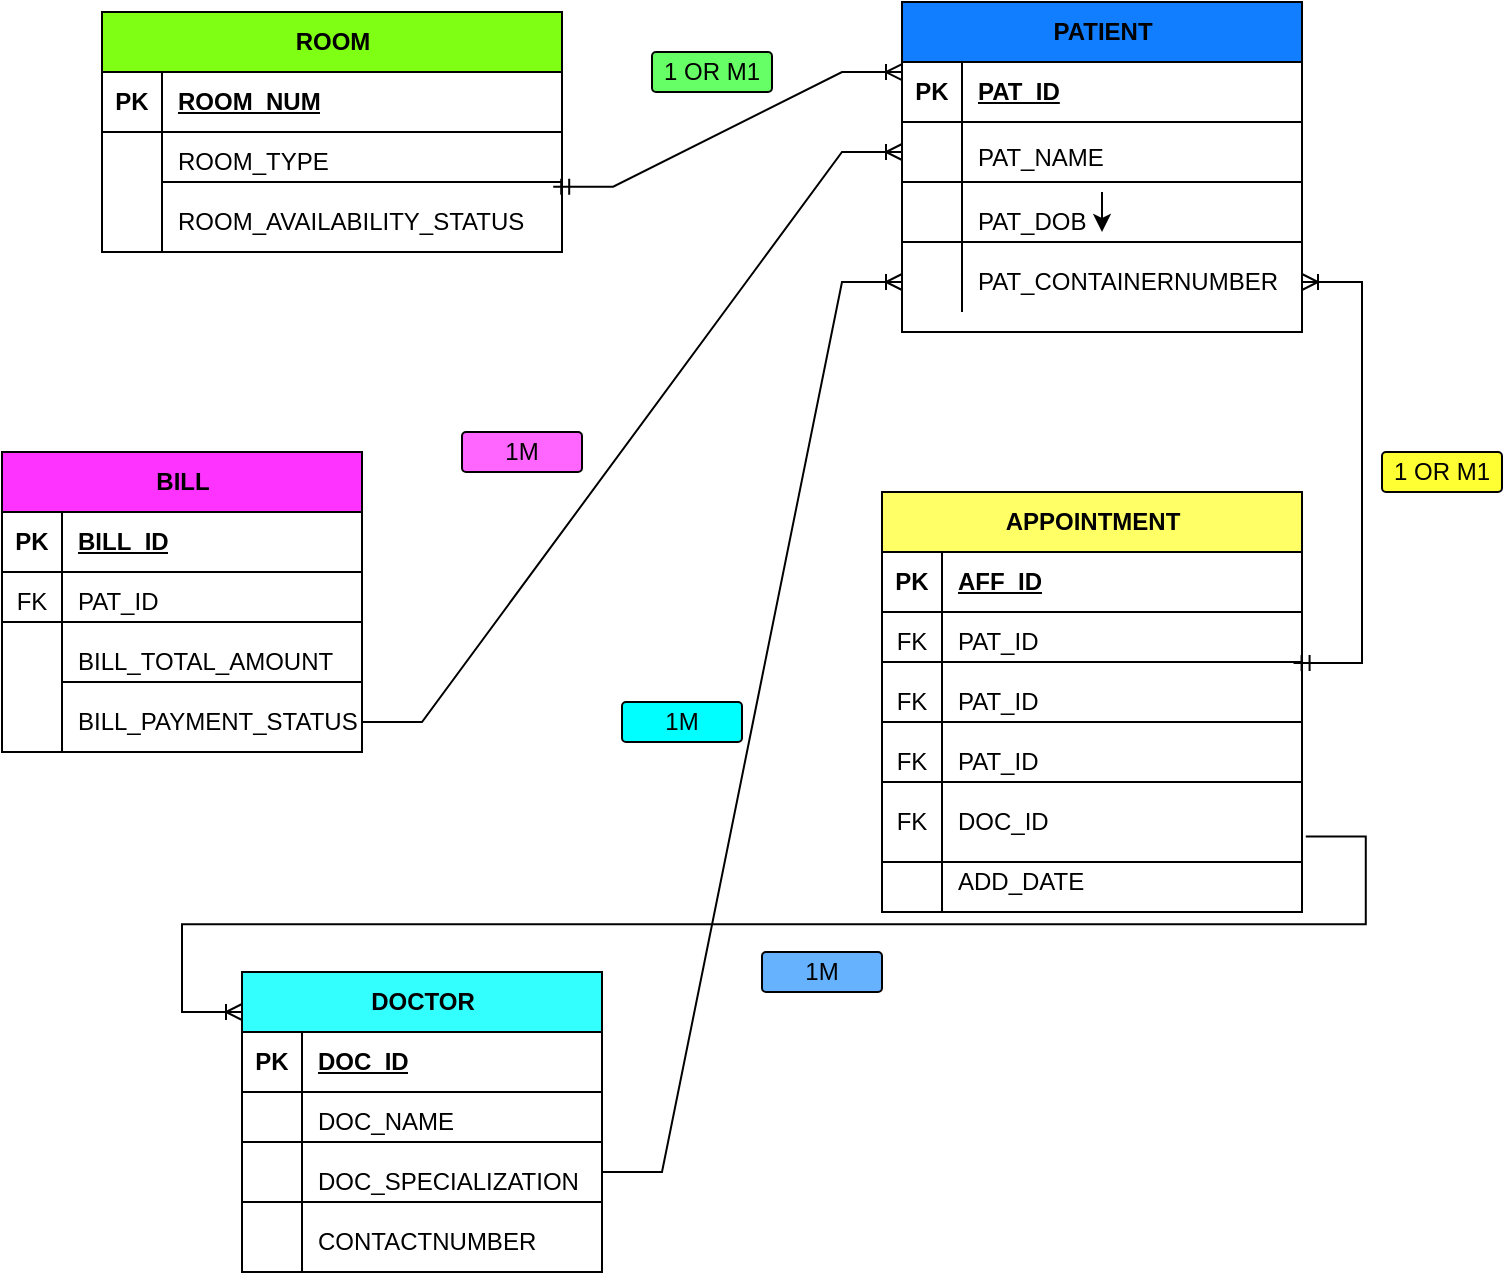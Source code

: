 <mxfile version="26.0.16">
  <diagram name="Page-1" id="cTZzJUk7mEzBKvkqcbRx">
    <mxGraphModel dx="1221" dy="599" grid="1" gridSize="10" guides="1" tooltips="1" connect="1" arrows="1" fold="1" page="1" pageScale="1" pageWidth="850" pageHeight="1100" math="0" shadow="0">
      <root>
        <mxCell id="0" />
        <mxCell id="1" parent="0" />
        <mxCell id="SRwAQ2c7p0sxdtskJ24k-8" value="ROOM" style="shape=table;startSize=30;container=1;collapsible=1;childLayout=tableLayout;fixedRows=1;rowLines=0;fontStyle=1;align=center;resizeLast=1;html=1;fillColor=light-dark(#7FFF13,var(--ge-dark-color, #121212));" parent="1" vertex="1">
          <mxGeometry x="120" y="150" width="230" height="120" as="geometry" />
        </mxCell>
        <mxCell id="SRwAQ2c7p0sxdtskJ24k-9" value="" style="shape=tableRow;horizontal=0;startSize=0;swimlaneHead=0;swimlaneBody=0;fillColor=none;collapsible=0;dropTarget=0;points=[[0,0.5],[1,0.5]];portConstraint=eastwest;top=0;left=0;right=0;bottom=1;" parent="SRwAQ2c7p0sxdtskJ24k-8" vertex="1">
          <mxGeometry y="30" width="230" height="30" as="geometry" />
        </mxCell>
        <mxCell id="SRwAQ2c7p0sxdtskJ24k-10" value="PK" style="shape=partialRectangle;connectable=0;fillColor=none;top=0;left=0;bottom=0;right=0;fontStyle=1;overflow=hidden;whiteSpace=wrap;html=1;" parent="SRwAQ2c7p0sxdtskJ24k-9" vertex="1">
          <mxGeometry width="30" height="30" as="geometry">
            <mxRectangle width="30" height="30" as="alternateBounds" />
          </mxGeometry>
        </mxCell>
        <mxCell id="SRwAQ2c7p0sxdtskJ24k-11" value="ROOM_NUM" style="shape=partialRectangle;connectable=0;fillColor=none;top=0;left=0;bottom=0;right=0;align=left;spacingLeft=6;fontStyle=5;overflow=hidden;whiteSpace=wrap;html=1;" parent="SRwAQ2c7p0sxdtskJ24k-9" vertex="1">
          <mxGeometry x="30" width="200" height="30" as="geometry">
            <mxRectangle width="200" height="30" as="alternateBounds" />
          </mxGeometry>
        </mxCell>
        <mxCell id="SRwAQ2c7p0sxdtskJ24k-12" value="" style="shape=tableRow;horizontal=0;startSize=0;swimlaneHead=0;swimlaneBody=0;fillColor=none;collapsible=0;dropTarget=0;points=[[0,0.5],[1,0.5]];portConstraint=eastwest;top=0;left=0;right=0;bottom=0;" parent="SRwAQ2c7p0sxdtskJ24k-8" vertex="1">
          <mxGeometry y="60" width="230" height="30" as="geometry" />
        </mxCell>
        <mxCell id="SRwAQ2c7p0sxdtskJ24k-13" value="" style="shape=partialRectangle;connectable=0;fillColor=none;top=0;left=0;bottom=0;right=0;editable=1;overflow=hidden;whiteSpace=wrap;html=1;" parent="SRwAQ2c7p0sxdtskJ24k-12" vertex="1">
          <mxGeometry width="30" height="30" as="geometry">
            <mxRectangle width="30" height="30" as="alternateBounds" />
          </mxGeometry>
        </mxCell>
        <mxCell id="SRwAQ2c7p0sxdtskJ24k-14" value="ROOM_TYPE" style="shape=partialRectangle;connectable=0;fillColor=none;top=0;left=0;bottom=0;right=0;align=left;spacingLeft=6;overflow=hidden;whiteSpace=wrap;html=1;" parent="SRwAQ2c7p0sxdtskJ24k-12" vertex="1">
          <mxGeometry x="30" width="200" height="30" as="geometry">
            <mxRectangle width="200" height="30" as="alternateBounds" />
          </mxGeometry>
        </mxCell>
        <mxCell id="SRwAQ2c7p0sxdtskJ24k-15" value="" style="shape=tableRow;horizontal=0;startSize=0;swimlaneHead=0;swimlaneBody=0;fillColor=none;collapsible=0;dropTarget=0;points=[[0,0.5],[1,0.5]];portConstraint=eastwest;top=0;left=0;right=0;bottom=0;" parent="SRwAQ2c7p0sxdtskJ24k-8" vertex="1">
          <mxGeometry y="90" width="230" height="30" as="geometry" />
        </mxCell>
        <mxCell id="SRwAQ2c7p0sxdtskJ24k-16" value="" style="shape=partialRectangle;connectable=0;fillColor=none;top=0;left=0;bottom=0;right=0;editable=1;overflow=hidden;whiteSpace=wrap;html=1;" parent="SRwAQ2c7p0sxdtskJ24k-15" vertex="1">
          <mxGeometry width="30" height="30" as="geometry">
            <mxRectangle width="30" height="30" as="alternateBounds" />
          </mxGeometry>
        </mxCell>
        <mxCell id="SRwAQ2c7p0sxdtskJ24k-17" value="ROOM_AVAILABILITY_STATUS" style="shape=partialRectangle;connectable=0;fillColor=none;top=0;left=0;bottom=0;right=0;align=left;spacingLeft=6;overflow=hidden;whiteSpace=wrap;html=1;" parent="SRwAQ2c7p0sxdtskJ24k-15" vertex="1">
          <mxGeometry x="30" width="200" height="30" as="geometry">
            <mxRectangle width="200" height="30" as="alternateBounds" />
          </mxGeometry>
        </mxCell>
        <mxCell id="SRwAQ2c7p0sxdtskJ24k-23" value="" style="line;strokeWidth=1;rotatable=0;dashed=0;labelPosition=right;align=left;verticalAlign=middle;spacingTop=0;spacingLeft=6;points=[];portConstraint=eastwest;" parent="1" vertex="1">
          <mxGeometry x="150" y="230" width="200" height="10" as="geometry" />
        </mxCell>
        <mxCell id="SRwAQ2c7p0sxdtskJ24k-24" value="PATIENT" style="shape=table;startSize=30;container=1;collapsible=1;childLayout=tableLayout;fixedRows=1;rowLines=0;fontStyle=1;align=center;resizeLast=1;html=1;fillColor=light-dark(#117EFF,var(--ge-dark-color, #121212));" parent="1" vertex="1">
          <mxGeometry x="520" y="145" width="200" height="165" as="geometry" />
        </mxCell>
        <mxCell id="SRwAQ2c7p0sxdtskJ24k-25" value="" style="shape=tableRow;horizontal=0;startSize=0;swimlaneHead=0;swimlaneBody=0;fillColor=none;collapsible=0;dropTarget=0;points=[[0,0.5],[1,0.5]];portConstraint=eastwest;top=0;left=0;right=0;bottom=1;" parent="SRwAQ2c7p0sxdtskJ24k-24" vertex="1">
          <mxGeometry y="30" width="200" height="30" as="geometry" />
        </mxCell>
        <mxCell id="SRwAQ2c7p0sxdtskJ24k-26" value="PK" style="shape=partialRectangle;connectable=0;fillColor=none;top=0;left=0;bottom=0;right=0;fontStyle=1;overflow=hidden;whiteSpace=wrap;html=1;" parent="SRwAQ2c7p0sxdtskJ24k-25" vertex="1">
          <mxGeometry width="30" height="30" as="geometry">
            <mxRectangle width="30" height="30" as="alternateBounds" />
          </mxGeometry>
        </mxCell>
        <mxCell id="SRwAQ2c7p0sxdtskJ24k-27" value="PAT_ID" style="shape=partialRectangle;connectable=0;fillColor=none;top=0;left=0;bottom=0;right=0;align=left;spacingLeft=6;fontStyle=5;overflow=hidden;whiteSpace=wrap;html=1;" parent="SRwAQ2c7p0sxdtskJ24k-25" vertex="1">
          <mxGeometry x="30" width="170" height="30" as="geometry">
            <mxRectangle width="170" height="30" as="alternateBounds" />
          </mxGeometry>
        </mxCell>
        <mxCell id="SRwAQ2c7p0sxdtskJ24k-28" value="" style="shape=tableRow;horizontal=0;startSize=0;swimlaneHead=0;swimlaneBody=0;fillColor=none;collapsible=0;dropTarget=0;points=[[0,0.5],[1,0.5]];portConstraint=eastwest;top=0;left=0;right=0;bottom=0;" parent="SRwAQ2c7p0sxdtskJ24k-24" vertex="1">
          <mxGeometry y="60" width="200" height="35" as="geometry" />
        </mxCell>
        <mxCell id="SRwAQ2c7p0sxdtskJ24k-29" value="" style="shape=partialRectangle;connectable=0;fillColor=none;top=0;left=0;bottom=0;right=0;editable=1;overflow=hidden;whiteSpace=wrap;html=1;" parent="SRwAQ2c7p0sxdtskJ24k-28" vertex="1">
          <mxGeometry width="30" height="35" as="geometry">
            <mxRectangle width="30" height="35" as="alternateBounds" />
          </mxGeometry>
        </mxCell>
        <mxCell id="SRwAQ2c7p0sxdtskJ24k-30" value="PAT_NAME" style="shape=partialRectangle;connectable=0;fillColor=none;top=0;left=0;bottom=0;right=0;align=left;spacingLeft=6;overflow=hidden;whiteSpace=wrap;html=1;" parent="SRwAQ2c7p0sxdtskJ24k-28" vertex="1">
          <mxGeometry x="30" width="170" height="35" as="geometry">
            <mxRectangle width="170" height="35" as="alternateBounds" />
          </mxGeometry>
        </mxCell>
        <mxCell id="SRwAQ2c7p0sxdtskJ24k-31" value="" style="shape=tableRow;horizontal=0;startSize=0;swimlaneHead=0;swimlaneBody=0;fillColor=none;collapsible=0;dropTarget=0;points=[[0,0.5],[1,0.5]];portConstraint=eastwest;top=0;left=0;right=0;bottom=0;" parent="SRwAQ2c7p0sxdtskJ24k-24" vertex="1">
          <mxGeometry y="95" width="200" height="30" as="geometry" />
        </mxCell>
        <mxCell id="SRwAQ2c7p0sxdtskJ24k-32" value="" style="shape=partialRectangle;connectable=0;fillColor=none;top=0;left=0;bottom=0;right=0;editable=1;overflow=hidden;whiteSpace=wrap;html=1;" parent="SRwAQ2c7p0sxdtskJ24k-31" vertex="1">
          <mxGeometry width="30" height="30" as="geometry">
            <mxRectangle width="30" height="30" as="alternateBounds" />
          </mxGeometry>
        </mxCell>
        <mxCell id="SRwAQ2c7p0sxdtskJ24k-33" value="PAT_DOB" style="shape=partialRectangle;connectable=0;fillColor=none;top=0;left=0;bottom=0;right=0;align=left;spacingLeft=6;overflow=hidden;whiteSpace=wrap;html=1;" parent="SRwAQ2c7p0sxdtskJ24k-31" vertex="1">
          <mxGeometry x="30" width="170" height="30" as="geometry">
            <mxRectangle width="170" height="30" as="alternateBounds" />
          </mxGeometry>
        </mxCell>
        <mxCell id="SRwAQ2c7p0sxdtskJ24k-34" value="" style="shape=tableRow;horizontal=0;startSize=0;swimlaneHead=0;swimlaneBody=0;fillColor=none;collapsible=0;dropTarget=0;points=[[0,0.5],[1,0.5]];portConstraint=eastwest;top=0;left=0;right=0;bottom=0;" parent="SRwAQ2c7p0sxdtskJ24k-24" vertex="1">
          <mxGeometry y="125" width="200" height="30" as="geometry" />
        </mxCell>
        <mxCell id="SRwAQ2c7p0sxdtskJ24k-35" value="" style="shape=partialRectangle;connectable=0;fillColor=none;top=0;left=0;bottom=0;right=0;editable=1;overflow=hidden;whiteSpace=wrap;html=1;" parent="SRwAQ2c7p0sxdtskJ24k-34" vertex="1">
          <mxGeometry width="30" height="30" as="geometry">
            <mxRectangle width="30" height="30" as="alternateBounds" />
          </mxGeometry>
        </mxCell>
        <mxCell id="SRwAQ2c7p0sxdtskJ24k-36" value="PAT_CONTAINERNUMBER" style="shape=partialRectangle;connectable=0;fillColor=none;top=0;left=0;bottom=0;right=0;align=left;spacingLeft=6;overflow=hidden;whiteSpace=wrap;html=1;" parent="SRwAQ2c7p0sxdtskJ24k-34" vertex="1">
          <mxGeometry x="30" width="170" height="30" as="geometry">
            <mxRectangle width="170" height="30" as="alternateBounds" />
          </mxGeometry>
        </mxCell>
        <mxCell id="SRwAQ2c7p0sxdtskJ24k-37" value="BILL" style="shape=table;startSize=30;container=1;collapsible=1;childLayout=tableLayout;fixedRows=1;rowLines=0;fontStyle=1;align=center;resizeLast=1;html=1;fillColor=light-dark(#FF33FF,var(--ge-dark-color, #121212));" parent="1" vertex="1">
          <mxGeometry x="70" y="370" width="180" height="150" as="geometry" />
        </mxCell>
        <mxCell id="SRwAQ2c7p0sxdtskJ24k-38" value="" style="shape=tableRow;horizontal=0;startSize=0;swimlaneHead=0;swimlaneBody=0;fillColor=none;collapsible=0;dropTarget=0;points=[[0,0.5],[1,0.5]];portConstraint=eastwest;top=0;left=0;right=0;bottom=1;" parent="SRwAQ2c7p0sxdtskJ24k-37" vertex="1">
          <mxGeometry y="30" width="180" height="30" as="geometry" />
        </mxCell>
        <mxCell id="SRwAQ2c7p0sxdtskJ24k-39" value="PK" style="shape=partialRectangle;connectable=0;fillColor=none;top=0;left=0;bottom=0;right=0;fontStyle=1;overflow=hidden;whiteSpace=wrap;html=1;" parent="SRwAQ2c7p0sxdtskJ24k-38" vertex="1">
          <mxGeometry width="30" height="30" as="geometry">
            <mxRectangle width="30" height="30" as="alternateBounds" />
          </mxGeometry>
        </mxCell>
        <mxCell id="SRwAQ2c7p0sxdtskJ24k-40" value="BILL_ID" style="shape=partialRectangle;connectable=0;fillColor=none;top=0;left=0;bottom=0;right=0;align=left;spacingLeft=6;fontStyle=5;overflow=hidden;whiteSpace=wrap;html=1;" parent="SRwAQ2c7p0sxdtskJ24k-38" vertex="1">
          <mxGeometry x="30" width="150" height="30" as="geometry">
            <mxRectangle width="150" height="30" as="alternateBounds" />
          </mxGeometry>
        </mxCell>
        <mxCell id="SRwAQ2c7p0sxdtskJ24k-41" value="" style="shape=tableRow;horizontal=0;startSize=0;swimlaneHead=0;swimlaneBody=0;fillColor=none;collapsible=0;dropTarget=0;points=[[0,0.5],[1,0.5]];portConstraint=eastwest;top=0;left=0;right=0;bottom=0;" parent="SRwAQ2c7p0sxdtskJ24k-37" vertex="1">
          <mxGeometry y="60" width="180" height="30" as="geometry" />
        </mxCell>
        <mxCell id="SRwAQ2c7p0sxdtskJ24k-42" value="FK" style="shape=partialRectangle;connectable=0;fillColor=none;top=0;left=0;bottom=0;right=0;editable=1;overflow=hidden;whiteSpace=wrap;html=1;" parent="SRwAQ2c7p0sxdtskJ24k-41" vertex="1">
          <mxGeometry width="30" height="30" as="geometry">
            <mxRectangle width="30" height="30" as="alternateBounds" />
          </mxGeometry>
        </mxCell>
        <mxCell id="SRwAQ2c7p0sxdtskJ24k-43" value="PAT_ID" style="shape=partialRectangle;connectable=0;fillColor=none;top=0;left=0;bottom=0;right=0;align=left;spacingLeft=6;overflow=hidden;whiteSpace=wrap;html=1;" parent="SRwAQ2c7p0sxdtskJ24k-41" vertex="1">
          <mxGeometry x="30" width="150" height="30" as="geometry">
            <mxRectangle width="150" height="30" as="alternateBounds" />
          </mxGeometry>
        </mxCell>
        <mxCell id="SRwAQ2c7p0sxdtskJ24k-44" value="" style="shape=tableRow;horizontal=0;startSize=0;swimlaneHead=0;swimlaneBody=0;fillColor=none;collapsible=0;dropTarget=0;points=[[0,0.5],[1,0.5]];portConstraint=eastwest;top=0;left=0;right=0;bottom=0;" parent="SRwAQ2c7p0sxdtskJ24k-37" vertex="1">
          <mxGeometry y="90" width="180" height="30" as="geometry" />
        </mxCell>
        <mxCell id="SRwAQ2c7p0sxdtskJ24k-45" value="" style="shape=partialRectangle;connectable=0;fillColor=none;top=0;left=0;bottom=0;right=0;editable=1;overflow=hidden;whiteSpace=wrap;html=1;" parent="SRwAQ2c7p0sxdtskJ24k-44" vertex="1">
          <mxGeometry width="30" height="30" as="geometry">
            <mxRectangle width="30" height="30" as="alternateBounds" />
          </mxGeometry>
        </mxCell>
        <mxCell id="SRwAQ2c7p0sxdtskJ24k-46" value="BILL_TOTAL_AMOUNT" style="shape=partialRectangle;connectable=0;fillColor=none;top=0;left=0;bottom=0;right=0;align=left;spacingLeft=6;overflow=hidden;whiteSpace=wrap;html=1;" parent="SRwAQ2c7p0sxdtskJ24k-44" vertex="1">
          <mxGeometry x="30" width="150" height="30" as="geometry">
            <mxRectangle width="150" height="30" as="alternateBounds" />
          </mxGeometry>
        </mxCell>
        <mxCell id="SRwAQ2c7p0sxdtskJ24k-47" value="" style="shape=tableRow;horizontal=0;startSize=0;swimlaneHead=0;swimlaneBody=0;fillColor=none;collapsible=0;dropTarget=0;points=[[0,0.5],[1,0.5]];portConstraint=eastwest;top=0;left=0;right=0;bottom=0;" parent="SRwAQ2c7p0sxdtskJ24k-37" vertex="1">
          <mxGeometry y="120" width="180" height="30" as="geometry" />
        </mxCell>
        <mxCell id="SRwAQ2c7p0sxdtskJ24k-48" value="" style="shape=partialRectangle;connectable=0;fillColor=none;top=0;left=0;bottom=0;right=0;editable=1;overflow=hidden;whiteSpace=wrap;html=1;" parent="SRwAQ2c7p0sxdtskJ24k-47" vertex="1">
          <mxGeometry width="30" height="30" as="geometry">
            <mxRectangle width="30" height="30" as="alternateBounds" />
          </mxGeometry>
        </mxCell>
        <mxCell id="SRwAQ2c7p0sxdtskJ24k-49" value="BILL_PAYMENT_STATUS" style="shape=partialRectangle;connectable=0;fillColor=none;top=0;left=0;bottom=0;right=0;align=left;spacingLeft=6;overflow=hidden;whiteSpace=wrap;html=1;" parent="SRwAQ2c7p0sxdtskJ24k-47" vertex="1">
          <mxGeometry x="30" width="150" height="30" as="geometry">
            <mxRectangle width="150" height="30" as="alternateBounds" />
          </mxGeometry>
        </mxCell>
        <mxCell id="SRwAQ2c7p0sxdtskJ24k-50" value="APPOINTMENT" style="shape=table;startSize=30;container=1;collapsible=1;childLayout=tableLayout;fixedRows=1;rowLines=0;fontStyle=1;align=center;resizeLast=1;html=1;fillColor=light-dark(#FFFF66,var(--ge-dark-color, #121212));" parent="1" vertex="1">
          <mxGeometry x="510" y="390" width="210" height="210" as="geometry" />
        </mxCell>
        <mxCell id="SRwAQ2c7p0sxdtskJ24k-51" value="" style="shape=tableRow;horizontal=0;startSize=0;swimlaneHead=0;swimlaneBody=0;fillColor=none;collapsible=0;dropTarget=0;points=[[0,0.5],[1,0.5]];portConstraint=eastwest;top=0;left=0;right=0;bottom=1;" parent="SRwAQ2c7p0sxdtskJ24k-50" vertex="1">
          <mxGeometry y="30" width="210" height="30" as="geometry" />
        </mxCell>
        <mxCell id="SRwAQ2c7p0sxdtskJ24k-52" value="PK" style="shape=partialRectangle;connectable=0;fillColor=none;top=0;left=0;bottom=0;right=0;fontStyle=1;overflow=hidden;whiteSpace=wrap;html=1;" parent="SRwAQ2c7p0sxdtskJ24k-51" vertex="1">
          <mxGeometry width="30" height="30" as="geometry">
            <mxRectangle width="30" height="30" as="alternateBounds" />
          </mxGeometry>
        </mxCell>
        <mxCell id="SRwAQ2c7p0sxdtskJ24k-53" value="AFF_ID" style="shape=partialRectangle;connectable=0;fillColor=none;top=0;left=0;bottom=0;right=0;align=left;spacingLeft=6;fontStyle=5;overflow=hidden;whiteSpace=wrap;html=1;" parent="SRwAQ2c7p0sxdtskJ24k-51" vertex="1">
          <mxGeometry x="30" width="180" height="30" as="geometry">
            <mxRectangle width="180" height="30" as="alternateBounds" />
          </mxGeometry>
        </mxCell>
        <mxCell id="SRwAQ2c7p0sxdtskJ24k-54" value="" style="shape=tableRow;horizontal=0;startSize=0;swimlaneHead=0;swimlaneBody=0;fillColor=none;collapsible=0;dropTarget=0;points=[[0,0.5],[1,0.5]];portConstraint=eastwest;top=0;left=0;right=0;bottom=0;" parent="SRwAQ2c7p0sxdtskJ24k-50" vertex="1">
          <mxGeometry y="60" width="210" height="30" as="geometry" />
        </mxCell>
        <mxCell id="SRwAQ2c7p0sxdtskJ24k-55" value="FK" style="shape=partialRectangle;connectable=0;fillColor=none;top=0;left=0;bottom=0;right=0;editable=1;overflow=hidden;whiteSpace=wrap;html=1;" parent="SRwAQ2c7p0sxdtskJ24k-54" vertex="1">
          <mxGeometry width="30" height="30" as="geometry">
            <mxRectangle width="30" height="30" as="alternateBounds" />
          </mxGeometry>
        </mxCell>
        <mxCell id="SRwAQ2c7p0sxdtskJ24k-56" value="PAT_ID" style="shape=partialRectangle;connectable=0;fillColor=none;top=0;left=0;bottom=0;right=0;align=left;spacingLeft=6;overflow=hidden;whiteSpace=wrap;html=1;" parent="SRwAQ2c7p0sxdtskJ24k-54" vertex="1">
          <mxGeometry x="30" width="180" height="30" as="geometry">
            <mxRectangle width="180" height="30" as="alternateBounds" />
          </mxGeometry>
        </mxCell>
        <mxCell id="SRwAQ2c7p0sxdtskJ24k-136" value="" style="shape=tableRow;horizontal=0;startSize=0;swimlaneHead=0;swimlaneBody=0;fillColor=none;collapsible=0;dropTarget=0;points=[[0,0.5],[1,0.5]];portConstraint=eastwest;top=0;left=0;right=0;bottom=0;" parent="SRwAQ2c7p0sxdtskJ24k-50" vertex="1">
          <mxGeometry y="90" width="210" height="30" as="geometry" />
        </mxCell>
        <mxCell id="SRwAQ2c7p0sxdtskJ24k-137" value="FK" style="shape=partialRectangle;connectable=0;fillColor=none;top=0;left=0;bottom=0;right=0;editable=1;overflow=hidden;whiteSpace=wrap;html=1;" parent="SRwAQ2c7p0sxdtskJ24k-136" vertex="1">
          <mxGeometry width="30" height="30" as="geometry">
            <mxRectangle width="30" height="30" as="alternateBounds" />
          </mxGeometry>
        </mxCell>
        <mxCell id="SRwAQ2c7p0sxdtskJ24k-138" value="PAT_ID" style="shape=partialRectangle;connectable=0;fillColor=none;top=0;left=0;bottom=0;right=0;align=left;spacingLeft=6;overflow=hidden;whiteSpace=wrap;html=1;" parent="SRwAQ2c7p0sxdtskJ24k-136" vertex="1">
          <mxGeometry x="30" width="180" height="30" as="geometry">
            <mxRectangle width="180" height="30" as="alternateBounds" />
          </mxGeometry>
        </mxCell>
        <mxCell id="SRwAQ2c7p0sxdtskJ24k-126" value="" style="shape=tableRow;horizontal=0;startSize=0;swimlaneHead=0;swimlaneBody=0;fillColor=none;collapsible=0;dropTarget=0;points=[[0,0.5],[1,0.5]];portConstraint=eastwest;top=0;left=0;right=0;bottom=0;" parent="SRwAQ2c7p0sxdtskJ24k-50" vertex="1">
          <mxGeometry y="120" width="210" height="30" as="geometry" />
        </mxCell>
        <mxCell id="SRwAQ2c7p0sxdtskJ24k-127" value="FK" style="shape=partialRectangle;connectable=0;fillColor=none;top=0;left=0;bottom=0;right=0;editable=1;overflow=hidden;whiteSpace=wrap;html=1;" parent="SRwAQ2c7p0sxdtskJ24k-126" vertex="1">
          <mxGeometry width="30" height="30" as="geometry">
            <mxRectangle width="30" height="30" as="alternateBounds" />
          </mxGeometry>
        </mxCell>
        <mxCell id="SRwAQ2c7p0sxdtskJ24k-128" value="PAT_ID" style="shape=partialRectangle;connectable=0;fillColor=none;top=0;left=0;bottom=0;right=0;align=left;spacingLeft=6;overflow=hidden;whiteSpace=wrap;html=1;" parent="SRwAQ2c7p0sxdtskJ24k-126" vertex="1">
          <mxGeometry x="30" width="180" height="30" as="geometry">
            <mxRectangle width="180" height="30" as="alternateBounds" />
          </mxGeometry>
        </mxCell>
        <mxCell id="SRwAQ2c7p0sxdtskJ24k-57" value="" style="shape=tableRow;horizontal=0;startSize=0;swimlaneHead=0;swimlaneBody=0;fillColor=none;collapsible=0;dropTarget=0;points=[[0,0.5],[1,0.5]];portConstraint=eastwest;top=0;left=0;right=0;bottom=0;" parent="SRwAQ2c7p0sxdtskJ24k-50" vertex="1">
          <mxGeometry y="150" width="210" height="30" as="geometry" />
        </mxCell>
        <mxCell id="SRwAQ2c7p0sxdtskJ24k-58" value="FK" style="shape=partialRectangle;connectable=0;fillColor=none;top=0;left=0;bottom=0;right=0;editable=1;overflow=hidden;whiteSpace=wrap;html=1;" parent="SRwAQ2c7p0sxdtskJ24k-57" vertex="1">
          <mxGeometry width="30" height="30" as="geometry">
            <mxRectangle width="30" height="30" as="alternateBounds" />
          </mxGeometry>
        </mxCell>
        <mxCell id="SRwAQ2c7p0sxdtskJ24k-59" value="DOC_ID" style="shape=partialRectangle;connectable=0;fillColor=none;top=0;left=0;bottom=0;right=0;align=left;spacingLeft=6;overflow=hidden;whiteSpace=wrap;html=1;" parent="SRwAQ2c7p0sxdtskJ24k-57" vertex="1">
          <mxGeometry x="30" width="180" height="30" as="geometry">
            <mxRectangle width="180" height="30" as="alternateBounds" />
          </mxGeometry>
        </mxCell>
        <mxCell id="SRwAQ2c7p0sxdtskJ24k-60" value="" style="shape=tableRow;horizontal=0;startSize=0;swimlaneHead=0;swimlaneBody=0;fillColor=none;collapsible=0;dropTarget=0;points=[[0,0.5],[1,0.5]];portConstraint=eastwest;top=0;left=0;right=0;bottom=0;" parent="SRwAQ2c7p0sxdtskJ24k-50" vertex="1">
          <mxGeometry y="180" width="210" height="30" as="geometry" />
        </mxCell>
        <mxCell id="SRwAQ2c7p0sxdtskJ24k-61" value="" style="shape=partialRectangle;connectable=0;fillColor=none;top=0;left=0;bottom=0;right=0;editable=1;overflow=hidden;whiteSpace=wrap;html=1;" parent="SRwAQ2c7p0sxdtskJ24k-60" vertex="1">
          <mxGeometry width="30" height="30" as="geometry">
            <mxRectangle width="30" height="30" as="alternateBounds" />
          </mxGeometry>
        </mxCell>
        <mxCell id="SRwAQ2c7p0sxdtskJ24k-62" value="ADD_DATE" style="shape=partialRectangle;connectable=0;fillColor=none;top=0;left=0;bottom=0;right=0;align=left;spacingLeft=6;overflow=hidden;whiteSpace=wrap;html=1;" parent="SRwAQ2c7p0sxdtskJ24k-60" vertex="1">
          <mxGeometry x="30" width="180" height="30" as="geometry">
            <mxRectangle width="180" height="30" as="alternateBounds" />
          </mxGeometry>
        </mxCell>
        <mxCell id="SRwAQ2c7p0sxdtskJ24k-95" value="DOCTOR" style="shape=table;startSize=30;container=1;collapsible=1;childLayout=tableLayout;fixedRows=1;rowLines=0;fontStyle=1;align=center;resizeLast=1;html=1;fillColor=light-dark(#33FFFF,var(--ge-dark-color, #121212));" parent="1" vertex="1">
          <mxGeometry x="190" y="630" width="180" height="150" as="geometry" />
        </mxCell>
        <mxCell id="SRwAQ2c7p0sxdtskJ24k-96" value="" style="shape=tableRow;horizontal=0;startSize=0;swimlaneHead=0;swimlaneBody=0;fillColor=none;collapsible=0;dropTarget=0;points=[[0,0.5],[1,0.5]];portConstraint=eastwest;top=0;left=0;right=0;bottom=1;" parent="SRwAQ2c7p0sxdtskJ24k-95" vertex="1">
          <mxGeometry y="30" width="180" height="30" as="geometry" />
        </mxCell>
        <mxCell id="SRwAQ2c7p0sxdtskJ24k-97" value="PK" style="shape=partialRectangle;connectable=0;fillColor=none;top=0;left=0;bottom=0;right=0;fontStyle=1;overflow=hidden;whiteSpace=wrap;html=1;" parent="SRwAQ2c7p0sxdtskJ24k-96" vertex="1">
          <mxGeometry width="30" height="30" as="geometry">
            <mxRectangle width="30" height="30" as="alternateBounds" />
          </mxGeometry>
        </mxCell>
        <mxCell id="SRwAQ2c7p0sxdtskJ24k-98" value="DOC_ID" style="shape=partialRectangle;connectable=0;fillColor=none;top=0;left=0;bottom=0;right=0;align=left;spacingLeft=6;fontStyle=5;overflow=hidden;whiteSpace=wrap;html=1;" parent="SRwAQ2c7p0sxdtskJ24k-96" vertex="1">
          <mxGeometry x="30" width="150" height="30" as="geometry">
            <mxRectangle width="150" height="30" as="alternateBounds" />
          </mxGeometry>
        </mxCell>
        <mxCell id="SRwAQ2c7p0sxdtskJ24k-99" value="" style="shape=tableRow;horizontal=0;startSize=0;swimlaneHead=0;swimlaneBody=0;fillColor=none;collapsible=0;dropTarget=0;points=[[0,0.5],[1,0.5]];portConstraint=eastwest;top=0;left=0;right=0;bottom=0;" parent="SRwAQ2c7p0sxdtskJ24k-95" vertex="1">
          <mxGeometry y="60" width="180" height="30" as="geometry" />
        </mxCell>
        <mxCell id="SRwAQ2c7p0sxdtskJ24k-100" value="" style="shape=partialRectangle;connectable=0;fillColor=none;top=0;left=0;bottom=0;right=0;editable=1;overflow=hidden;whiteSpace=wrap;html=1;" parent="SRwAQ2c7p0sxdtskJ24k-99" vertex="1">
          <mxGeometry width="30" height="30" as="geometry">
            <mxRectangle width="30" height="30" as="alternateBounds" />
          </mxGeometry>
        </mxCell>
        <mxCell id="SRwAQ2c7p0sxdtskJ24k-101" value="DOC_NAME" style="shape=partialRectangle;connectable=0;fillColor=none;top=0;left=0;bottom=0;right=0;align=left;spacingLeft=6;overflow=hidden;whiteSpace=wrap;html=1;" parent="SRwAQ2c7p0sxdtskJ24k-99" vertex="1">
          <mxGeometry x="30" width="150" height="30" as="geometry">
            <mxRectangle width="150" height="30" as="alternateBounds" />
          </mxGeometry>
        </mxCell>
        <mxCell id="SRwAQ2c7p0sxdtskJ24k-102" value="" style="shape=tableRow;horizontal=0;startSize=0;swimlaneHead=0;swimlaneBody=0;fillColor=none;collapsible=0;dropTarget=0;points=[[0,0.5],[1,0.5]];portConstraint=eastwest;top=0;left=0;right=0;bottom=0;" parent="SRwAQ2c7p0sxdtskJ24k-95" vertex="1">
          <mxGeometry y="90" width="180" height="30" as="geometry" />
        </mxCell>
        <mxCell id="SRwAQ2c7p0sxdtskJ24k-103" value="" style="shape=partialRectangle;connectable=0;fillColor=none;top=0;left=0;bottom=0;right=0;editable=1;overflow=hidden;whiteSpace=wrap;html=1;" parent="SRwAQ2c7p0sxdtskJ24k-102" vertex="1">
          <mxGeometry width="30" height="30" as="geometry">
            <mxRectangle width="30" height="30" as="alternateBounds" />
          </mxGeometry>
        </mxCell>
        <mxCell id="SRwAQ2c7p0sxdtskJ24k-104" value="DOC_SPECIALIZATION" style="shape=partialRectangle;connectable=0;fillColor=none;top=0;left=0;bottom=0;right=0;align=left;spacingLeft=6;overflow=hidden;whiteSpace=wrap;html=1;" parent="SRwAQ2c7p0sxdtskJ24k-102" vertex="1">
          <mxGeometry x="30" width="150" height="30" as="geometry">
            <mxRectangle width="150" height="30" as="alternateBounds" />
          </mxGeometry>
        </mxCell>
        <mxCell id="SRwAQ2c7p0sxdtskJ24k-105" value="" style="shape=tableRow;horizontal=0;startSize=0;swimlaneHead=0;swimlaneBody=0;fillColor=none;collapsible=0;dropTarget=0;points=[[0,0.5],[1,0.5]];portConstraint=eastwest;top=0;left=0;right=0;bottom=0;" parent="SRwAQ2c7p0sxdtskJ24k-95" vertex="1">
          <mxGeometry y="120" width="180" height="30" as="geometry" />
        </mxCell>
        <mxCell id="SRwAQ2c7p0sxdtskJ24k-106" value="" style="shape=partialRectangle;connectable=0;fillColor=none;top=0;left=0;bottom=0;right=0;editable=1;overflow=hidden;whiteSpace=wrap;html=1;" parent="SRwAQ2c7p0sxdtskJ24k-105" vertex="1">
          <mxGeometry width="30" height="30" as="geometry">
            <mxRectangle width="30" height="30" as="alternateBounds" />
          </mxGeometry>
        </mxCell>
        <mxCell id="SRwAQ2c7p0sxdtskJ24k-107" value="CONTACTNUMBER" style="shape=partialRectangle;connectable=0;fillColor=none;top=0;left=0;bottom=0;right=0;align=left;spacingLeft=6;overflow=hidden;whiteSpace=wrap;html=1;" parent="SRwAQ2c7p0sxdtskJ24k-105" vertex="1">
          <mxGeometry x="30" width="150" height="30" as="geometry">
            <mxRectangle width="150" height="30" as="alternateBounds" />
          </mxGeometry>
        </mxCell>
        <mxCell id="SRwAQ2c7p0sxdtskJ24k-109" value="" style="line;strokeWidth=1;rotatable=0;dashed=0;labelPosition=right;align=left;verticalAlign=middle;spacingTop=0;spacingLeft=6;points=[];portConstraint=eastwest;" parent="1" vertex="1">
          <mxGeometry x="100" y="480" width="150" height="10" as="geometry" />
        </mxCell>
        <mxCell id="SRwAQ2c7p0sxdtskJ24k-110" value="" style="line;strokeWidth=1;rotatable=0;dashed=0;labelPosition=right;align=left;verticalAlign=middle;spacingTop=0;spacingLeft=6;points=[];portConstraint=eastwest;" parent="1" vertex="1">
          <mxGeometry x="70" y="450" width="180" height="10" as="geometry" />
        </mxCell>
        <mxCell id="SRwAQ2c7p0sxdtskJ24k-111" value="" style="line;strokeWidth=1;rotatable=0;dashed=0;labelPosition=right;align=left;verticalAlign=middle;spacingTop=0;spacingLeft=6;points=[];portConstraint=eastwest;" parent="1" vertex="1">
          <mxGeometry x="510" y="500" width="210" height="10" as="geometry" />
        </mxCell>
        <mxCell id="SRwAQ2c7p0sxdtskJ24k-112" value="" style="line;strokeWidth=1;rotatable=0;dashed=0;labelPosition=right;align=left;verticalAlign=middle;spacingTop=0;spacingLeft=6;points=[];portConstraint=eastwest;" parent="1" vertex="1">
          <mxGeometry x="510" y="570" width="210" height="10" as="geometry" />
        </mxCell>
        <mxCell id="SRwAQ2c7p0sxdtskJ24k-135" value="" style="edgeStyle=none;rounded=0;orthogonalLoop=1;jettySize=auto;html=1;" parent="1" source="SRwAQ2c7p0sxdtskJ24k-113" target="SRwAQ2c7p0sxdtskJ24k-114" edge="1">
          <mxGeometry relative="1" as="geometry" />
        </mxCell>
        <mxCell id="SRwAQ2c7p0sxdtskJ24k-113" value="" style="line;strokeWidth=1;rotatable=0;dashed=0;labelPosition=right;align=left;verticalAlign=middle;spacingTop=0;spacingLeft=6;points=[];portConstraint=eastwest;" parent="1" vertex="1">
          <mxGeometry x="520" y="230" width="200" height="10" as="geometry" />
        </mxCell>
        <mxCell id="SRwAQ2c7p0sxdtskJ24k-114" value="" style="line;strokeWidth=1;rotatable=0;dashed=0;labelPosition=right;align=left;verticalAlign=middle;spacingTop=0;spacingLeft=6;points=[];portConstraint=eastwest;" parent="1" vertex="1">
          <mxGeometry x="520" y="260" width="200" height="10" as="geometry" />
        </mxCell>
        <mxCell id="SRwAQ2c7p0sxdtskJ24k-115" value="" style="line;strokeWidth=1;rotatable=0;dashed=0;labelPosition=right;align=left;verticalAlign=middle;spacingTop=0;spacingLeft=6;points=[];portConstraint=eastwest;" parent="1" vertex="1">
          <mxGeometry x="190" y="710" width="180" height="10" as="geometry" />
        </mxCell>
        <mxCell id="SRwAQ2c7p0sxdtskJ24k-116" value="" style="line;strokeWidth=1;rotatable=0;dashed=0;labelPosition=right;align=left;verticalAlign=middle;spacingTop=0;spacingLeft=6;points=[];portConstraint=eastwest;" parent="1" vertex="1">
          <mxGeometry x="190" y="740" width="180" height="10" as="geometry" />
        </mxCell>
        <mxCell id="SRwAQ2c7p0sxdtskJ24k-120" value="" style="edgeStyle=entityRelationEdgeStyle;fontSize=12;html=1;endArrow=ERoneToMany;rounded=0;exitX=1.009;exitY=0.741;exitDx=0;exitDy=0;exitPerimeter=0;" parent="1" source="SRwAQ2c7p0sxdtskJ24k-57" edge="1">
          <mxGeometry width="100" height="100" relative="1" as="geometry">
            <mxPoint x="340" y="550" as="sourcePoint" />
            <mxPoint x="190" y="650" as="targetPoint" />
          </mxGeometry>
        </mxCell>
        <mxCell id="SRwAQ2c7p0sxdtskJ24k-122" value="" style="edgeStyle=entityRelationEdgeStyle;fontSize=12;html=1;endArrow=ERoneToMany;startArrow=ERmandOne;rounded=0;exitX=0.978;exitY=0.733;exitDx=0;exitDy=0;exitPerimeter=0;entryX=0;entryY=0.167;entryDx=0;entryDy=0;entryPerimeter=0;" parent="1" source="SRwAQ2c7p0sxdtskJ24k-23" target="SRwAQ2c7p0sxdtskJ24k-25" edge="1">
          <mxGeometry width="100" height="100" relative="1" as="geometry">
            <mxPoint x="348.39" y="240.0" as="sourcePoint" />
            <mxPoint x="530" y="163.57" as="targetPoint" />
          </mxGeometry>
        </mxCell>
        <mxCell id="SRwAQ2c7p0sxdtskJ24k-123" value="" style="edgeStyle=entityRelationEdgeStyle;fontSize=12;html=1;endArrow=ERoneToMany;rounded=0;exitX=1;exitY=0.5;exitDx=0;exitDy=0;" parent="1" source="SRwAQ2c7p0sxdtskJ24k-47" edge="1">
          <mxGeometry width="100" height="100" relative="1" as="geometry">
            <mxPoint x="430" y="320" as="sourcePoint" />
            <mxPoint x="520" y="220" as="targetPoint" />
          </mxGeometry>
        </mxCell>
        <mxCell id="SRwAQ2c7p0sxdtskJ24k-125" value="" style="edgeStyle=entityRelationEdgeStyle;fontSize=12;html=1;endArrow=ERoneToMany;startArrow=ERmandOne;rounded=0;exitX=0.999;exitY=0.185;exitDx=0;exitDy=0;exitPerimeter=0;" parent="1" target="SRwAQ2c7p0sxdtskJ24k-34" edge="1">
          <mxGeometry width="100" height="100" relative="1" as="geometry">
            <mxPoint x="715.79" y="475.55" as="sourcePoint" />
            <mxPoint x="516" y="300" as="targetPoint" />
            <Array as="points">
              <mxPoint x="1098.34" y="298.44" />
              <mxPoint x="988.34" y="188.44" />
              <mxPoint x="988.34" y="258.44" />
              <mxPoint x="1068.34" y="238.44" />
            </Array>
          </mxGeometry>
        </mxCell>
        <mxCell id="SRwAQ2c7p0sxdtskJ24k-133" value="" style="line;strokeWidth=1;rotatable=0;dashed=0;labelPosition=right;align=left;verticalAlign=middle;spacingTop=0;spacingLeft=6;points=[];portConstraint=eastwest;" parent="1" vertex="1">
          <mxGeometry x="510" y="530" width="210" height="10" as="geometry" />
        </mxCell>
        <mxCell id="SRwAQ2c7p0sxdtskJ24k-139" value="" style="line;strokeWidth=1;rotatable=0;dashed=0;labelPosition=right;align=left;verticalAlign=middle;spacingTop=0;spacingLeft=6;points=[];portConstraint=eastwest;" parent="1" vertex="1">
          <mxGeometry x="510" y="470" width="210" height="10" as="geometry" />
        </mxCell>
        <mxCell id="SRwAQ2c7p0sxdtskJ24k-144" value="" style="edgeStyle=entityRelationEdgeStyle;fontSize=12;html=1;endArrow=ERoneToMany;rounded=0;entryX=0;entryY=0.5;entryDx=0;entryDy=0;" parent="1" target="SRwAQ2c7p0sxdtskJ24k-34" edge="1">
          <mxGeometry width="100" height="100" relative="1" as="geometry">
            <mxPoint x="370" y="730" as="sourcePoint" />
            <mxPoint x="470" y="630" as="targetPoint" />
          </mxGeometry>
        </mxCell>
        <mxCell id="SRwAQ2c7p0sxdtskJ24k-146" value="1M" style="rounded=1;arcSize=10;whiteSpace=wrap;html=1;align=center;fillColor=light-dark(#FF66FF,var(--ge-dark-color, #121212));" parent="1" vertex="1">
          <mxGeometry x="300" y="360" width="60" height="20" as="geometry" />
        </mxCell>
        <mxCell id="SRwAQ2c7p0sxdtskJ24k-148" value="1 OR M1" style="rounded=1;arcSize=10;whiteSpace=wrap;html=1;align=center;fillColor=light-dark(#66FF66,var(--ge-dark-color, #121212));" parent="1" vertex="1">
          <mxGeometry x="395" y="170" width="60" height="20" as="geometry" />
        </mxCell>
        <mxCell id="SRwAQ2c7p0sxdtskJ24k-149" value="1M" style="rounded=1;arcSize=10;whiteSpace=wrap;html=1;align=center;fillColor=light-dark(#00FFFF,var(--ge-dark-color, #121212));" parent="1" vertex="1">
          <mxGeometry x="380" y="495" width="60" height="20" as="geometry" />
        </mxCell>
        <mxCell id="SRwAQ2c7p0sxdtskJ24k-150" value="1M" style="rounded=1;arcSize=10;whiteSpace=wrap;html=1;align=center;fillColor=light-dark(#66B2FF,var(--ge-dark-color, #121212));" parent="1" vertex="1">
          <mxGeometry x="450" y="620" width="60" height="20" as="geometry" />
        </mxCell>
        <mxCell id="SRwAQ2c7p0sxdtskJ24k-151" value="1 OR M1" style="rounded=1;arcSize=10;whiteSpace=wrap;html=1;align=center;fillColor=light-dark(#FFFF33,var(--ge-dark-color, #121212));" parent="1" vertex="1">
          <mxGeometry x="760" y="370" width="60" height="20" as="geometry" />
        </mxCell>
      </root>
    </mxGraphModel>
  </diagram>
</mxfile>
